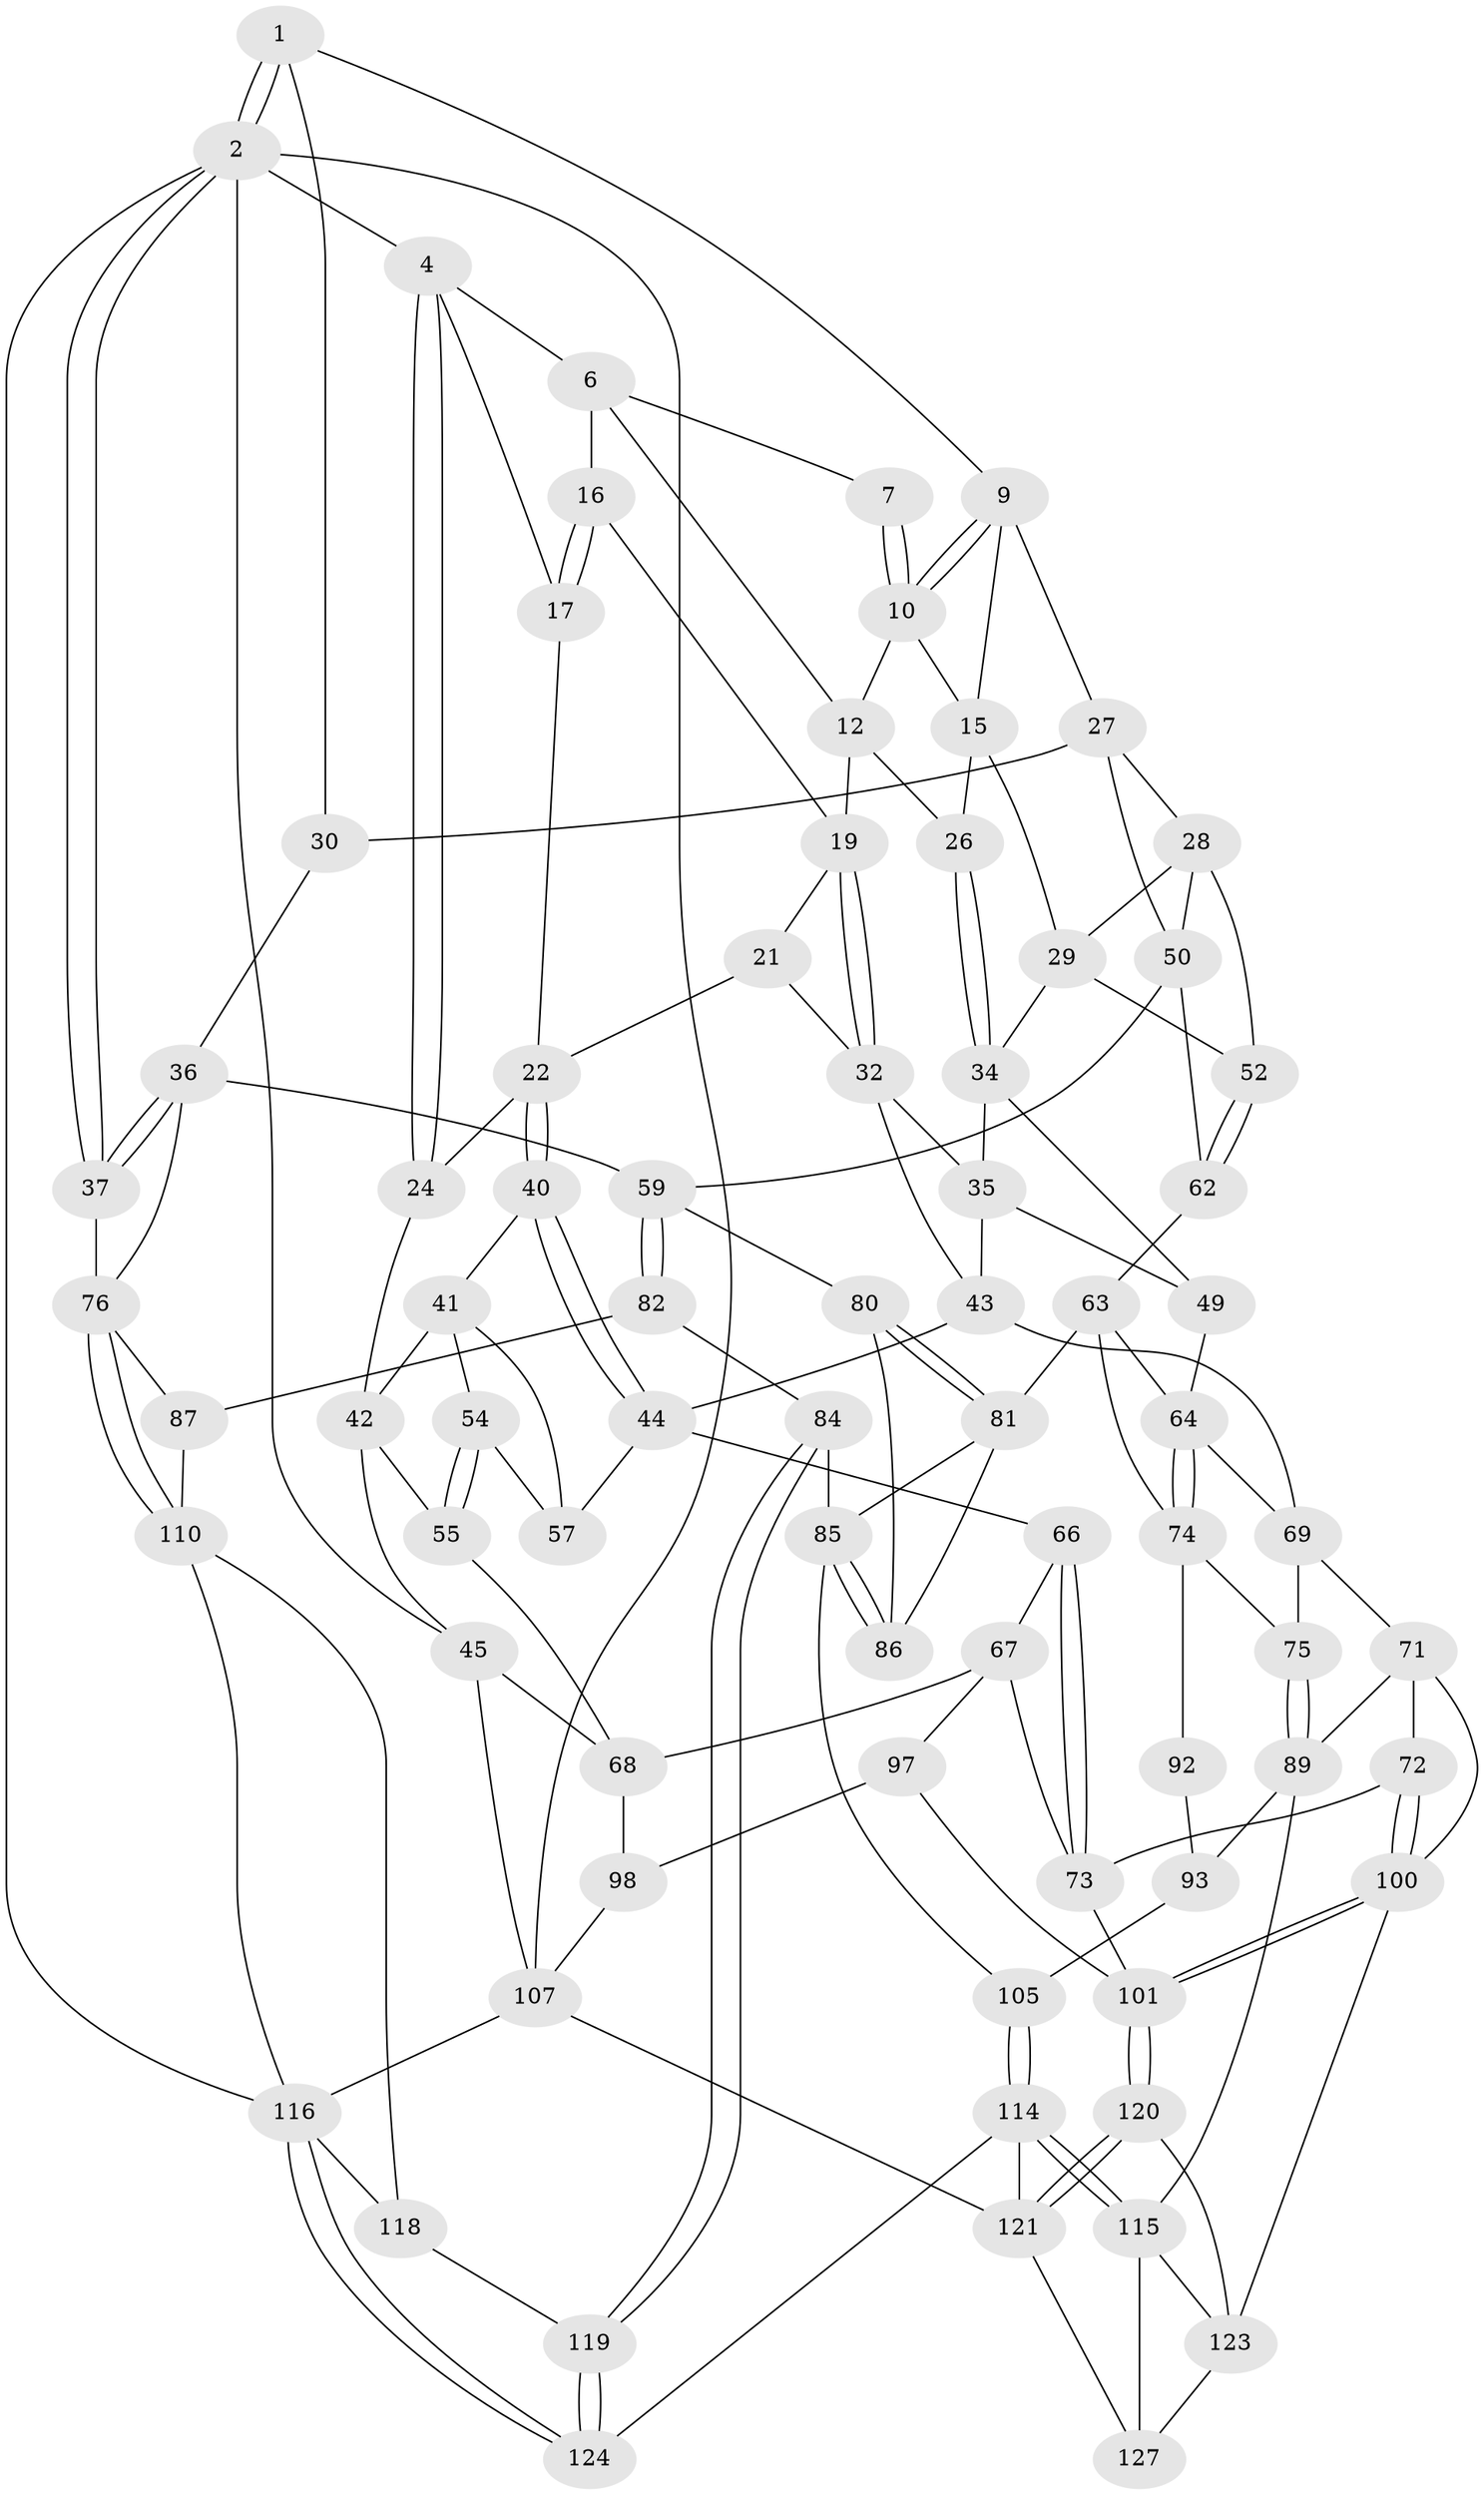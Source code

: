 // Generated by graph-tools (version 1.1) at 2025/24/03/03/25 07:24:39]
// undirected, 78 vertices, 169 edges
graph export_dot {
graph [start="1"]
  node [color=gray90,style=filled];
  1 [pos="+0.7156476641617809+0",super="+8"];
  2 [pos="+1+0",super="+3"];
  4 [pos="+0+0",super="+5"];
  6 [pos="+0.36350137638783786+0",super="+13"];
  7 [pos="+0.6651313100296048+0"];
  9 [pos="+0.7905692692559033+0.13314954657848524",super="+14"];
  10 [pos="+0.6432202125036263+0.058665746236552345",super="+11"];
  12 [pos="+0.476201461166247+0.13450085301968218",super="+18"];
  15 [pos="+0.6490518535460467+0.1700863336900092",super="+25"];
  16 [pos="+0.28525585616268073+0.140055391440009"];
  17 [pos="+0.24867094083286037+0.1464781633673055"];
  19 [pos="+0.35262382788501184+0.2127309129276852",super="+20"];
  21 [pos="+0.2880505832822113+0.2760323134648011"];
  22 [pos="+0.20509851136577856+0.2338143273003558",super="+23"];
  24 [pos="+0.13128398615355388+0.1922282778443519"];
  26 [pos="+0.4860408856136218+0.15912077824013543"];
  27 [pos="+0.6892212011697526+0.26536667426073485",super="+31"];
  28 [pos="+0.6389516526059666+0.2773015865529061",super="+51"];
  29 [pos="+0.6309879225523054+0.27716939355371883",super="+38"];
  30 [pos="+0.9476510562756664+0.20487130690413263"];
  32 [pos="+0.34153784706652845+0.24417497501874844",super="+33"];
  34 [pos="+0.4854975827262702+0.16387017155784148",super="+39"];
  35 [pos="+0.4352417585642198+0.2858607676477564",super="+47"];
  36 [pos="+0.9730096821647704+0.2036344259189581",super="+58"];
  37 [pos="+1+0.1191382773055716"];
  40 [pos="+0.1794036081438161+0.3122636545199393"];
  41 [pos="+0.14736030516794932+0.3270088525549377",super="+53"];
  42 [pos="+0.0784216822242331+0.2852547717653445",super="+46"];
  43 [pos="+0.3146990179067783+0.3862046960482423",super="+48"];
  44 [pos="+0.26591741561454785+0.40192767585072214",super="+56"];
  45 [pos="+0+0.3921156384584537",super="+95"];
  49 [pos="+0.5331572137153108+0.3679314663068239"];
  50 [pos="+0.8073243971246297+0.33346437831793013",super="+61"];
  52 [pos="+0.664024651216305+0.40660902129772875"];
  54 [pos="+0.09714661450394177+0.3980661535489981"];
  55 [pos="+0.01156251520126762+0.4520339142177814"];
  57 [pos="+0.18504300558295023+0.39672658429603247"];
  59 [pos="+0.7720657743880813+0.49394469857503587",super="+60"];
  62 [pos="+0.7199716807013948+0.47494450496624624"];
  63 [pos="+0.6113841871573318+0.5086951791067121",super="+78"];
  64 [pos="+0.5340740710658183+0.4354872371960876",super="+65"];
  66 [pos="+0.17025542125067428+0.5354997456842094"];
  67 [pos="+0.16176600946801162+0.5362721130402819",super="+96"];
  68 [pos="+0.11276691272539936+0.5275652154727981",super="+94"];
  69 [pos="+0.36789175300564053+0.4469194632297845",super="+70"];
  71 [pos="+0.33106485315138423+0.5762902868968888",super="+91"];
  72 [pos="+0.21848460980062695+0.5648213919499065"];
  73 [pos="+0.20246659889869342+0.5583633164370537",super="+99"];
  74 [pos="+0.4244736313837635+0.5326389114775388",super="+79"];
  75 [pos="+0.410090418224187+0.5324993508672333"];
  76 [pos="+1+0.5683334022977645",super="+77"];
  80 [pos="+0.7286120805400842+0.5555588753730751"];
  81 [pos="+0.6037350088980642+0.6106006352288309",super="+88"];
  82 [pos="+0.8129528455457887+0.5548967348315456",super="+83"];
  84 [pos="+0.7753729720873901+0.7816728473713089"];
  85 [pos="+0.705126913835083+0.7785359232568311",super="+104"];
  86 [pos="+0.7232128993493538+0.5677038591869381"];
  87 [pos="+1+0.5883193116683108",super="+109"];
  89 [pos="+0.4345265409854711+0.7072141186992353",super="+90"];
  92 [pos="+0.516194711468383+0.6320912927892185"];
  93 [pos="+0.48435961715464926+0.6738341068777723",super="+106"];
  97 [pos="+0.08699783525324627+0.6933709091371578",super="+112"];
  98 [pos="+0.07086974744478002+0.6922328857520677",super="+113"];
  100 [pos="+0.29857031277354323+0.809474127670558",super="+103"];
  101 [pos="+0.27222134474809523+0.8189321259925687",super="+102"];
  105 [pos="+0.6489320237692812+0.7916777170734733"];
  107 [pos="+0+0.9809642923875078",super="+108"];
  110 [pos="+1+0.7855986584115383",super="+111"];
  114 [pos="+0.642851577613763+0.7978877572882201",super="+125"];
  115 [pos="+0.6067168597961713+0.8048530135709613",super="+122"];
  116 [pos="+1+1",super="+117"];
  118 [pos="+0.8972328682701189+0.8992603139844023"];
  119 [pos="+0.8582153433489933+0.911957294496464"];
  120 [pos="+0.17322072384348614+0.9277656167546079"];
  121 [pos="+0+1",super="+126"];
  123 [pos="+0.3367969177984+0.8326180677202083",super="+128"];
  124 [pos="+0.8069034250378441+1"];
  127 [pos="+0.46878467302096244+1"];
  1 -- 2;
  1 -- 2;
  1 -- 9;
  1 -- 30;
  2 -- 37;
  2 -- 37;
  2 -- 116;
  2 -- 45;
  2 -- 4;
  2 -- 107;
  4 -- 24;
  4 -- 24;
  4 -- 17;
  4 -- 6;
  6 -- 7;
  6 -- 16;
  6 -- 12;
  7 -- 10;
  7 -- 10;
  9 -- 10;
  9 -- 10;
  9 -- 27;
  9 -- 15;
  10 -- 12;
  10 -- 15;
  12 -- 26;
  12 -- 19;
  15 -- 26;
  15 -- 29;
  16 -- 17;
  16 -- 17;
  16 -- 19;
  17 -- 22;
  19 -- 32;
  19 -- 32;
  19 -- 21;
  21 -- 22;
  21 -- 32;
  22 -- 40;
  22 -- 40;
  22 -- 24;
  24 -- 42;
  26 -- 34;
  26 -- 34;
  27 -- 28;
  27 -- 50;
  27 -- 30;
  28 -- 29;
  28 -- 50;
  28 -- 52;
  29 -- 52;
  29 -- 34;
  30 -- 36;
  32 -- 35;
  32 -- 43;
  34 -- 35;
  34 -- 49;
  35 -- 43;
  35 -- 49;
  36 -- 37;
  36 -- 37;
  36 -- 59;
  36 -- 76;
  37 -- 76;
  40 -- 41;
  40 -- 44;
  40 -- 44;
  41 -- 42;
  41 -- 54;
  41 -- 57;
  42 -- 45;
  42 -- 55;
  43 -- 44;
  43 -- 69;
  44 -- 57;
  44 -- 66;
  45 -- 107;
  45 -- 68;
  49 -- 64;
  50 -- 62;
  50 -- 59;
  52 -- 62;
  52 -- 62;
  54 -- 55;
  54 -- 55;
  54 -- 57;
  55 -- 68;
  59 -- 82;
  59 -- 82;
  59 -- 80;
  62 -- 63;
  63 -- 64;
  63 -- 81;
  63 -- 74;
  64 -- 74;
  64 -- 74;
  64 -- 69;
  66 -- 67;
  66 -- 73;
  66 -- 73;
  67 -- 68;
  67 -- 73;
  67 -- 97;
  68 -- 98;
  69 -- 75;
  69 -- 71;
  71 -- 72;
  71 -- 100;
  71 -- 89;
  72 -- 73;
  72 -- 100;
  72 -- 100;
  73 -- 101;
  74 -- 75;
  74 -- 92;
  75 -- 89;
  75 -- 89;
  76 -- 110;
  76 -- 110;
  76 -- 87;
  80 -- 81;
  80 -- 81;
  80 -- 86;
  81 -- 85;
  81 -- 86;
  82 -- 87 [weight=2];
  82 -- 84;
  84 -- 85;
  84 -- 119;
  84 -- 119;
  85 -- 86;
  85 -- 86;
  85 -- 105;
  87 -- 110;
  89 -- 93;
  89 -- 115;
  92 -- 93 [weight=2];
  93 -- 105;
  97 -- 98 [weight=2];
  97 -- 101;
  98 -- 107;
  100 -- 101;
  100 -- 101;
  100 -- 123;
  101 -- 120;
  101 -- 120;
  105 -- 114;
  105 -- 114;
  107 -- 121;
  107 -- 116;
  110 -- 118;
  110 -- 116;
  114 -- 115;
  114 -- 115;
  114 -- 124;
  114 -- 121;
  115 -- 123;
  115 -- 127;
  116 -- 124;
  116 -- 124;
  116 -- 118;
  118 -- 119;
  119 -- 124;
  119 -- 124;
  120 -- 121;
  120 -- 121;
  120 -- 123;
  121 -- 127;
  123 -- 127;
}
